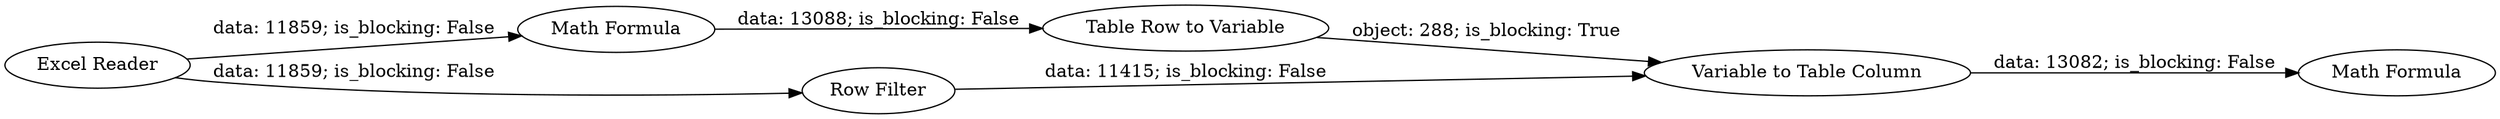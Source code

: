 digraph {
	"-8913068225456752287_10" [label="Math Formula"]
	"-8913068225456752287_4" [label="Excel Reader"]
	"-8913068225456752287_5" [label="Math Formula"]
	"-8913068225456752287_6" [label="Row Filter"]
	"-8913068225456752287_9" [label="Table Row to Variable"]
	"-8913068225456752287_8" [label="Variable to Table Column"]
	"-8913068225456752287_8" -> "-8913068225456752287_10" [label="data: 13082; is_blocking: False"]
	"-8913068225456752287_4" -> "-8913068225456752287_6" [label="data: 11859; is_blocking: False"]
	"-8913068225456752287_5" -> "-8913068225456752287_9" [label="data: 13088; is_blocking: False"]
	"-8913068225456752287_6" -> "-8913068225456752287_8" [label="data: 11415; is_blocking: False"]
	"-8913068225456752287_4" -> "-8913068225456752287_5" [label="data: 11859; is_blocking: False"]
	"-8913068225456752287_9" -> "-8913068225456752287_8" [label="object: 288; is_blocking: True"]
	rankdir=LR
}
